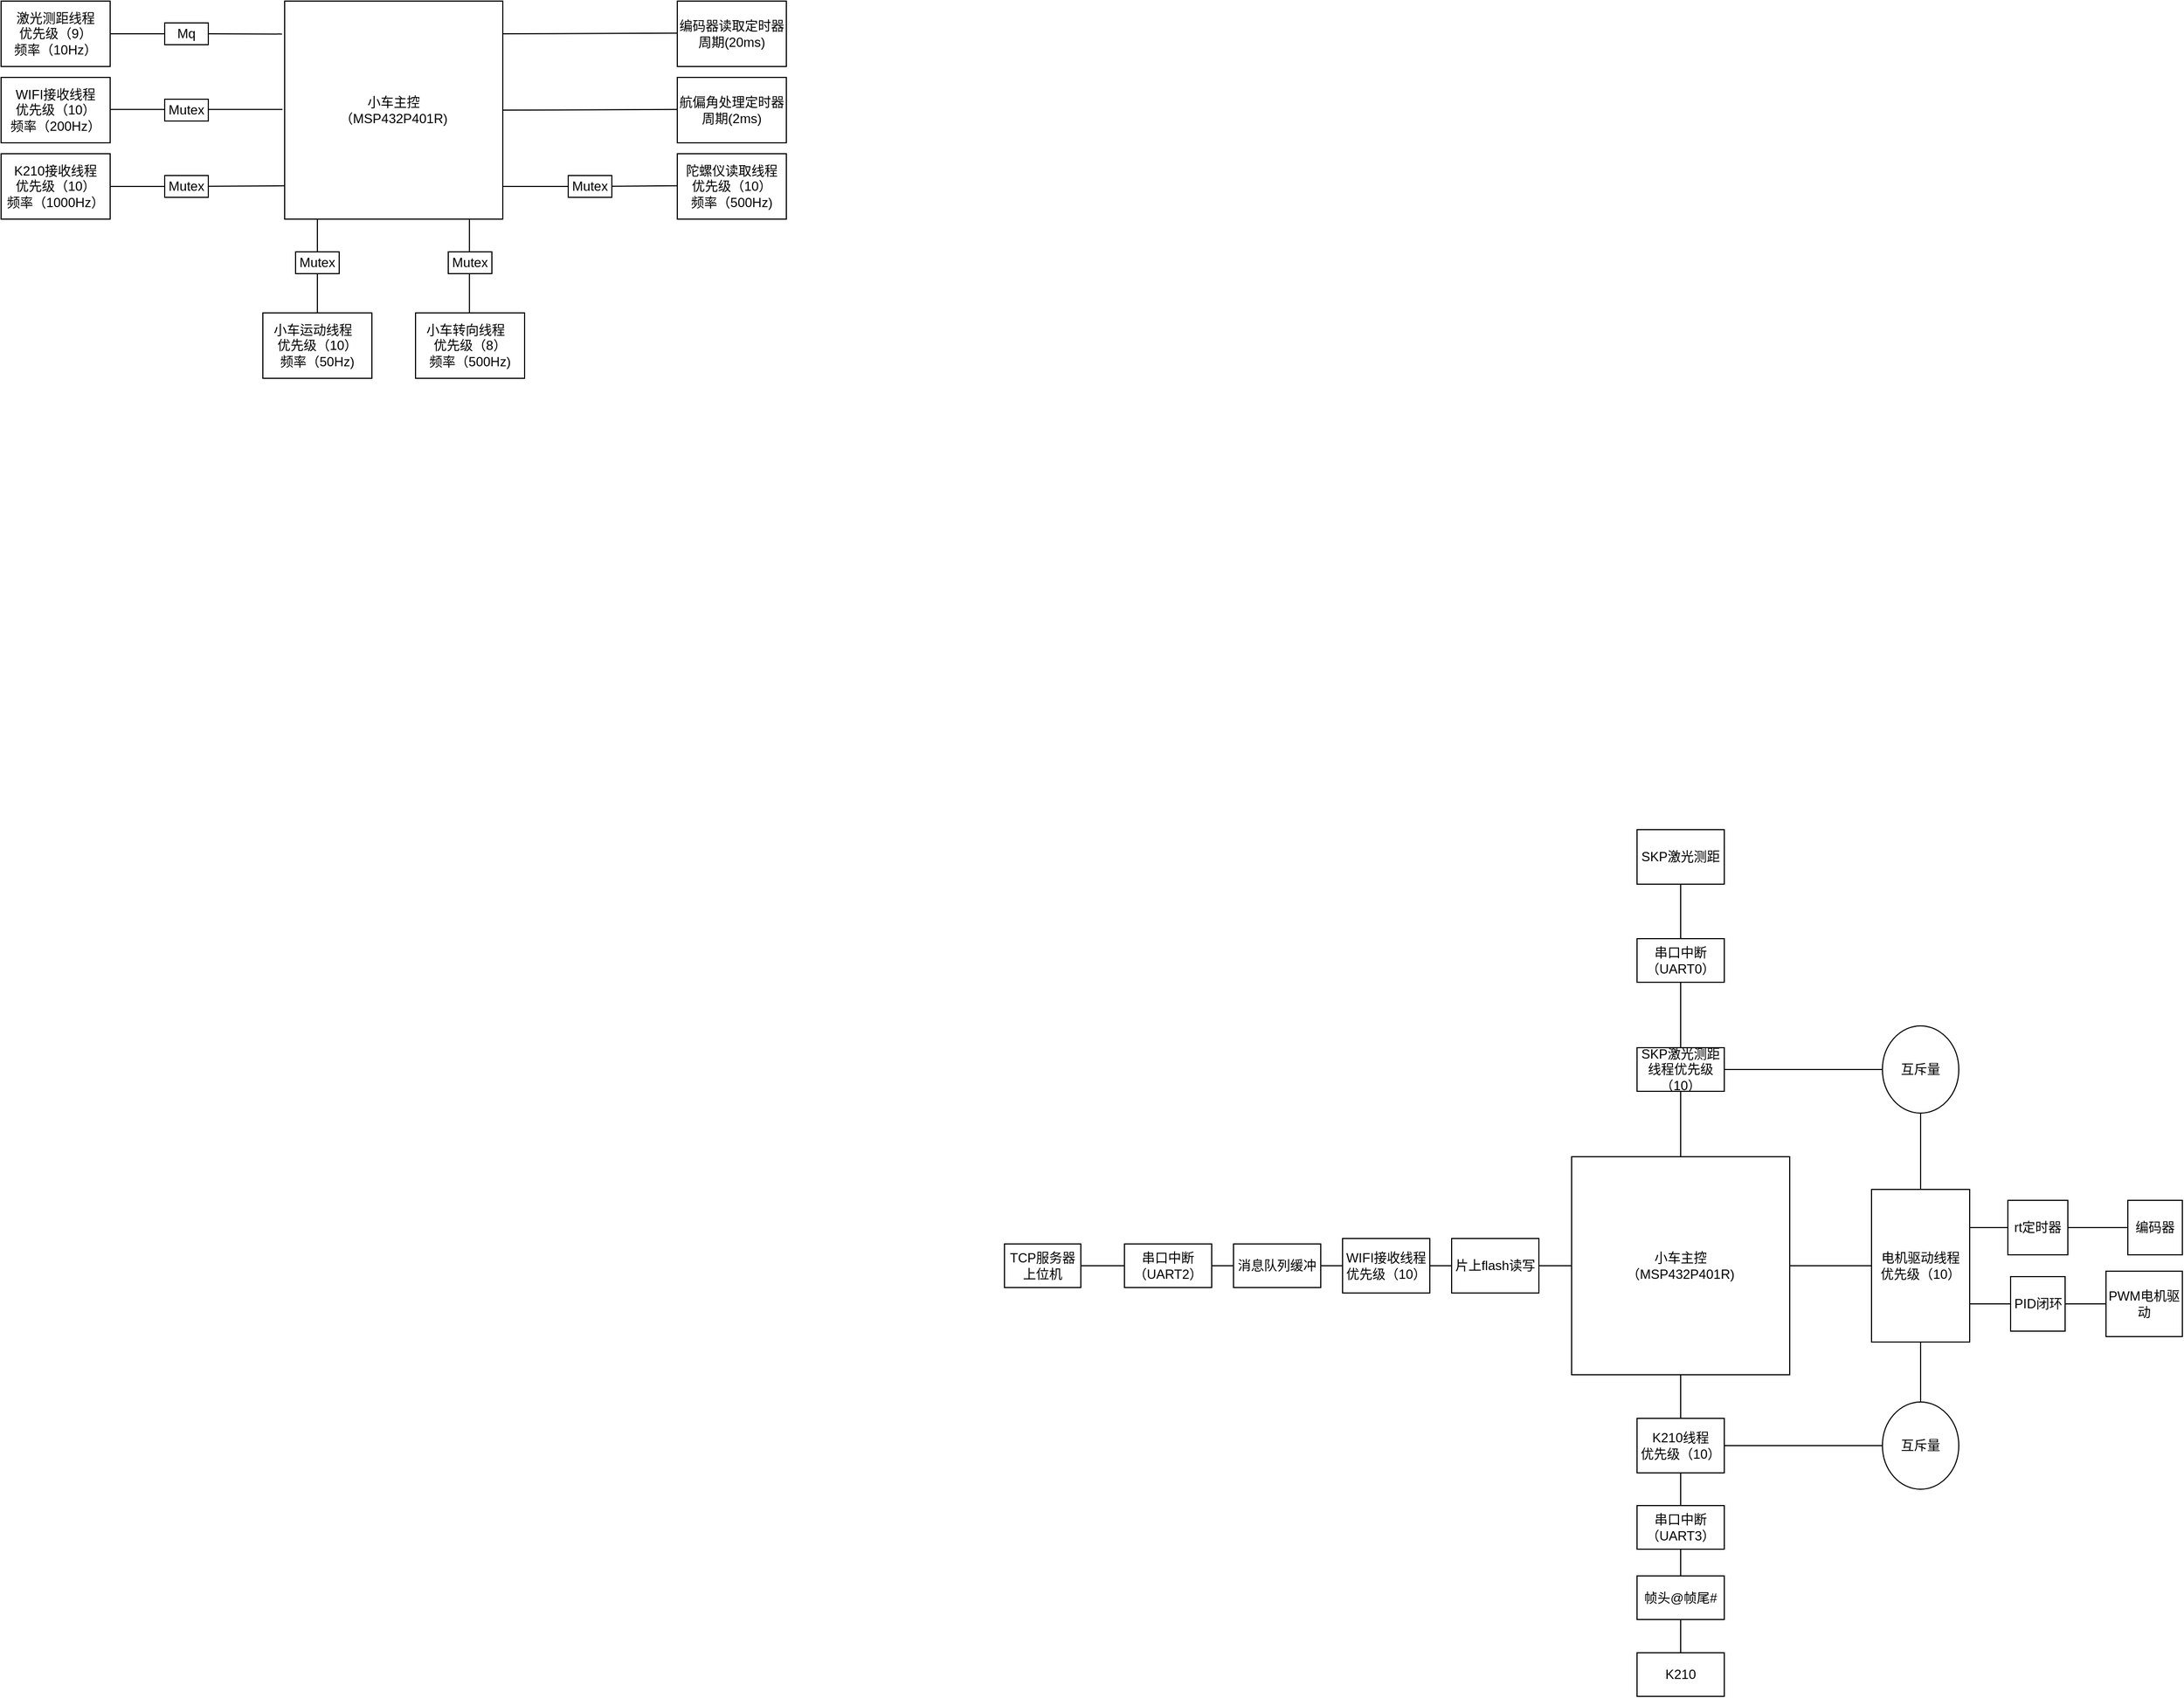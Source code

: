 <mxfile version="21.6.2" type="github">
  <diagram name="第 1 页" id="0d6a2WRIjfuJbXA5-QqL">
    <mxGraphModel dx="2608" dy="1785" grid="1" gridSize="10" guides="1" tooltips="1" connect="1" arrows="1" fold="1" page="1" pageScale="1" pageWidth="827" pageHeight="1169" math="0" shadow="0">
      <root>
        <mxCell id="0" />
        <mxCell id="1" parent="0" />
        <mxCell id="jQA3WTR6vjnxbKBaBSNO-1" value="小车主控&lt;br&gt;（MSP432P401R)" style="whiteSpace=wrap;html=1;aspect=fixed;" parent="1" vertex="1">
          <mxGeometry x="260" y="160" width="200" height="200" as="geometry" />
        </mxCell>
        <mxCell id="jQA3WTR6vjnxbKBaBSNO-9" value="K210线程&lt;br&gt;优先级（10）" style="rounded=0;whiteSpace=wrap;html=1;" parent="1" vertex="1">
          <mxGeometry x="320" y="400" width="80" height="50" as="geometry" />
        </mxCell>
        <mxCell id="jQA3WTR6vjnxbKBaBSNO-10" value="WIFI接收线程&lt;br&gt;优先级（10）" style="rounded=0;whiteSpace=wrap;html=1;" parent="1" vertex="1">
          <mxGeometry x="50" y="235" width="80" height="50" as="geometry" />
        </mxCell>
        <mxCell id="jQA3WTR6vjnxbKBaBSNO-11" value="SKP激光测距" style="rounded=0;whiteSpace=wrap;html=1;" parent="1" vertex="1">
          <mxGeometry x="320" y="-140" width="80" height="50" as="geometry" />
        </mxCell>
        <mxCell id="jQA3WTR6vjnxbKBaBSNO-17" value="电机驱动线程&lt;br&gt;优先级（10）" style="rounded=0;whiteSpace=wrap;html=1;direction=south;" parent="1" vertex="1">
          <mxGeometry x="535" y="190" width="90" height="140" as="geometry" />
        </mxCell>
        <mxCell id="jQA3WTR6vjnxbKBaBSNO-19" value="编码器" style="rounded=0;whiteSpace=wrap;html=1;direction=south;" parent="1" vertex="1">
          <mxGeometry x="770" y="200" width="50" height="50" as="geometry" />
        </mxCell>
        <mxCell id="jQA3WTR6vjnxbKBaBSNO-20" value="PID闭环" style="rounded=0;whiteSpace=wrap;html=1;direction=south;" parent="1" vertex="1">
          <mxGeometry x="662.5" y="270" width="50" height="50" as="geometry" />
        </mxCell>
        <mxCell id="MLiWWHoeJHPschGG-X9B-7" value="K210" style="rounded=0;whiteSpace=wrap;html=1;direction=west;" parent="1" vertex="1">
          <mxGeometry x="320" y="615" width="80" height="40" as="geometry" />
        </mxCell>
        <mxCell id="MLiWWHoeJHPschGG-X9B-9" value="帧头@帧尾#" style="rounded=0;whiteSpace=wrap;html=1;" parent="1" vertex="1">
          <mxGeometry x="320" y="544.5" width="80" height="40" as="geometry" />
        </mxCell>
        <mxCell id="MLiWWHoeJHPschGG-X9B-13" value="串口中断（UART3）" style="rounded=0;whiteSpace=wrap;html=1;" parent="1" vertex="1">
          <mxGeometry x="320" y="480" width="80" height="40" as="geometry" />
        </mxCell>
        <mxCell id="MLiWWHoeJHPschGG-X9B-22" value="串口中断（UART0）" style="rounded=0;whiteSpace=wrap;html=1;" parent="1" vertex="1">
          <mxGeometry x="320" y="-40" width="80" height="40" as="geometry" />
        </mxCell>
        <mxCell id="MLiWWHoeJHPschGG-X9B-24" value="SKP激光测距线程优先级（10）" style="whiteSpace=wrap;html=1;rounded=0;" parent="1" vertex="1">
          <mxGeometry x="320" y="60" width="80" height="40" as="geometry" />
        </mxCell>
        <mxCell id="MLiWWHoeJHPschGG-X9B-31" value="rt定时器" style="whiteSpace=wrap;html=1;rounded=0;" parent="1" vertex="1">
          <mxGeometry x="660" y="200" width="55" height="50" as="geometry" />
        </mxCell>
        <mxCell id="MLiWWHoeJHPschGG-X9B-41" value="PWM电机驱动" style="whiteSpace=wrap;html=1;rounded=0;" parent="1" vertex="1">
          <mxGeometry x="750" y="265" width="70" height="60" as="geometry" />
        </mxCell>
        <mxCell id="fWvlPgxzuN-Frnpg35jD-2" value="消息队列缓冲" style="whiteSpace=wrap;html=1;rounded=0;" parent="1" vertex="1">
          <mxGeometry x="-50" y="240" width="80" height="40" as="geometry" />
        </mxCell>
        <mxCell id="fWvlPgxzuN-Frnpg35jD-7" value="串口中断（UART2）" style="rounded=0;whiteSpace=wrap;html=1;" parent="1" vertex="1">
          <mxGeometry x="-150" y="240" width="80" height="40" as="geometry" />
        </mxCell>
        <mxCell id="fWvlPgxzuN-Frnpg35jD-10" value="TCP服务器上位机" style="rounded=0;whiteSpace=wrap;html=1;" parent="1" vertex="1">
          <mxGeometry x="-260" y="240" width="70" height="40" as="geometry" />
        </mxCell>
        <mxCell id="fWvlPgxzuN-Frnpg35jD-11" value="" style="endArrow=none;html=1;rounded=0;exitX=1;exitY=0.5;exitDx=0;exitDy=0;entryX=0;entryY=0.5;entryDx=0;entryDy=0;" parent="1" source="fWvlPgxzuN-Frnpg35jD-10" target="fWvlPgxzuN-Frnpg35jD-7" edge="1">
          <mxGeometry width="50" height="50" relative="1" as="geometry">
            <mxPoint x="50" y="440" as="sourcePoint" />
            <mxPoint x="100" y="390" as="targetPoint" />
          </mxGeometry>
        </mxCell>
        <mxCell id="fWvlPgxzuN-Frnpg35jD-12" value="" style="endArrow=none;html=1;rounded=0;exitX=1;exitY=0.5;exitDx=0;exitDy=0;entryX=0;entryY=0.5;entryDx=0;entryDy=0;" parent="1" source="fWvlPgxzuN-Frnpg35jD-7" target="fWvlPgxzuN-Frnpg35jD-2" edge="1">
          <mxGeometry width="50" height="50" relative="1" as="geometry">
            <mxPoint x="50" y="440" as="sourcePoint" />
            <mxPoint x="100" y="390" as="targetPoint" />
          </mxGeometry>
        </mxCell>
        <mxCell id="fWvlPgxzuN-Frnpg35jD-13" value="" style="endArrow=none;html=1;rounded=0;exitX=1;exitY=0.5;exitDx=0;exitDy=0;entryX=0;entryY=0.5;entryDx=0;entryDy=0;" parent="1" source="fWvlPgxzuN-Frnpg35jD-2" target="jQA3WTR6vjnxbKBaBSNO-10" edge="1">
          <mxGeometry width="50" height="50" relative="1" as="geometry">
            <mxPoint x="70" y="300" as="sourcePoint" />
            <mxPoint x="120" y="250" as="targetPoint" />
          </mxGeometry>
        </mxCell>
        <mxCell id="fWvlPgxzuN-Frnpg35jD-15" value="" style="endArrow=none;html=1;rounded=0;entryX=0.5;entryY=1;entryDx=0;entryDy=0;exitX=0.5;exitY=0;exitDx=0;exitDy=0;" parent="1" source="jQA3WTR6vjnxbKBaBSNO-9" target="jQA3WTR6vjnxbKBaBSNO-1" edge="1">
          <mxGeometry width="50" height="50" relative="1" as="geometry">
            <mxPoint x="210" y="490" as="sourcePoint" />
            <mxPoint x="260" y="440" as="targetPoint" />
          </mxGeometry>
        </mxCell>
        <mxCell id="fWvlPgxzuN-Frnpg35jD-16" value="" style="endArrow=none;html=1;rounded=0;exitX=0.5;exitY=0;exitDx=0;exitDy=0;entryX=0.5;entryY=1;entryDx=0;entryDy=0;" parent="1" source="MLiWWHoeJHPschGG-X9B-13" target="jQA3WTR6vjnxbKBaBSNO-9" edge="1">
          <mxGeometry width="50" height="50" relative="1" as="geometry">
            <mxPoint x="30" y="430" as="sourcePoint" />
            <mxPoint x="80" y="380" as="targetPoint" />
          </mxGeometry>
        </mxCell>
        <mxCell id="fWvlPgxzuN-Frnpg35jD-17" value="" style="endArrow=none;html=1;rounded=0;exitX=0.5;exitY=0;exitDx=0;exitDy=0;entryX=0.5;entryY=1;entryDx=0;entryDy=0;" parent="1" source="MLiWWHoeJHPschGG-X9B-9" target="MLiWWHoeJHPschGG-X9B-13" edge="1">
          <mxGeometry width="50" height="50" relative="1" as="geometry">
            <mxPoint x="250" y="540" as="sourcePoint" />
            <mxPoint x="300" y="490" as="targetPoint" />
          </mxGeometry>
        </mxCell>
        <mxCell id="fWvlPgxzuN-Frnpg35jD-18" value="" style="endArrow=none;html=1;rounded=0;exitX=0.5;exitY=1;exitDx=0;exitDy=0;entryX=0.5;entryY=1;entryDx=0;entryDy=0;" parent="1" source="MLiWWHoeJHPschGG-X9B-7" target="MLiWWHoeJHPschGG-X9B-9" edge="1">
          <mxGeometry width="50" height="50" relative="1" as="geometry">
            <mxPoint x="250" y="540" as="sourcePoint" />
            <mxPoint x="300" y="490" as="targetPoint" />
          </mxGeometry>
        </mxCell>
        <mxCell id="fWvlPgxzuN-Frnpg35jD-19" value="" style="endArrow=none;html=1;rounded=0;exitX=0.5;exitY=1;exitDx=0;exitDy=0;entryX=1;entryY=0.5;entryDx=0;entryDy=0;" parent="1" source="jQA3WTR6vjnxbKBaBSNO-17" target="jQA3WTR6vjnxbKBaBSNO-1" edge="1">
          <mxGeometry width="50" height="50" relative="1" as="geometry">
            <mxPoint x="410" y="330" as="sourcePoint" />
            <mxPoint x="460" y="280" as="targetPoint" />
          </mxGeometry>
        </mxCell>
        <mxCell id="fWvlPgxzuN-Frnpg35jD-20" value="" style="endArrow=none;html=1;rounded=0;exitX=0.5;exitY=1;exitDx=0;exitDy=0;entryX=0.75;entryY=0;entryDx=0;entryDy=0;" parent="1" source="jQA3WTR6vjnxbKBaBSNO-20" target="jQA3WTR6vjnxbKBaBSNO-17" edge="1">
          <mxGeometry width="50" height="50" relative="1" as="geometry">
            <mxPoint x="410" y="330" as="sourcePoint" />
            <mxPoint x="640" y="300" as="targetPoint" />
          </mxGeometry>
        </mxCell>
        <mxCell id="fWvlPgxzuN-Frnpg35jD-21" value="" style="endArrow=none;html=1;rounded=0;exitX=0;exitY=0.5;exitDx=0;exitDy=0;entryX=0.5;entryY=0;entryDx=0;entryDy=0;" parent="1" source="MLiWWHoeJHPschGG-X9B-41" target="jQA3WTR6vjnxbKBaBSNO-20" edge="1">
          <mxGeometry width="50" height="50" relative="1" as="geometry">
            <mxPoint x="410" y="330" as="sourcePoint" />
            <mxPoint x="460" y="280" as="targetPoint" />
          </mxGeometry>
        </mxCell>
        <mxCell id="fWvlPgxzuN-Frnpg35jD-22" value="" style="endArrow=none;html=1;rounded=0;exitX=0.5;exitY=0;exitDx=0;exitDy=0;entryX=0.5;entryY=1;entryDx=0;entryDy=0;" parent="1" source="jQA3WTR6vjnxbKBaBSNO-1" target="MLiWWHoeJHPschGG-X9B-24" edge="1">
          <mxGeometry width="50" height="50" relative="1" as="geometry">
            <mxPoint x="550" y="250" as="sourcePoint" />
            <mxPoint x="600" y="200" as="targetPoint" />
          </mxGeometry>
        </mxCell>
        <mxCell id="fWvlPgxzuN-Frnpg35jD-23" value="" style="endArrow=none;html=1;rounded=0;exitX=0.5;exitY=0;exitDx=0;exitDy=0;entryX=0.5;entryY=1;entryDx=0;entryDy=0;" parent="1" source="MLiWWHoeJHPschGG-X9B-24" target="MLiWWHoeJHPschGG-X9B-22" edge="1">
          <mxGeometry width="50" height="50" relative="1" as="geometry">
            <mxPoint x="550" y="250" as="sourcePoint" />
            <mxPoint x="600" y="200" as="targetPoint" />
          </mxGeometry>
        </mxCell>
        <mxCell id="fWvlPgxzuN-Frnpg35jD-24" value="" style="endArrow=none;html=1;rounded=0;exitX=0.5;exitY=0;exitDx=0;exitDy=0;entryX=0.5;entryY=1;entryDx=0;entryDy=0;" parent="1" source="MLiWWHoeJHPschGG-X9B-22" target="jQA3WTR6vjnxbKBaBSNO-11" edge="1">
          <mxGeometry width="50" height="50" relative="1" as="geometry">
            <mxPoint x="540" y="120" as="sourcePoint" />
            <mxPoint x="590" y="70" as="targetPoint" />
          </mxGeometry>
        </mxCell>
        <mxCell id="fWvlPgxzuN-Frnpg35jD-25" value="" style="endArrow=none;html=1;rounded=0;exitX=1;exitY=0.5;exitDx=0;exitDy=0;" parent="1" source="MLiWWHoeJHPschGG-X9B-24" target="fWvlPgxzuN-Frnpg35jD-34" edge="1">
          <mxGeometry width="50" height="50" relative="1" as="geometry">
            <mxPoint x="460" y="190" as="sourcePoint" />
            <mxPoint x="540" y="80" as="targetPoint" />
          </mxGeometry>
        </mxCell>
        <mxCell id="fWvlPgxzuN-Frnpg35jD-29" value="" style="endArrow=none;html=1;rounded=0;exitX=0.25;exitY=0;exitDx=0;exitDy=0;entryX=0;entryY=0.5;entryDx=0;entryDy=0;" parent="1" source="jQA3WTR6vjnxbKBaBSNO-17" target="MLiWWHoeJHPschGG-X9B-31" edge="1">
          <mxGeometry width="50" height="50" relative="1" as="geometry">
            <mxPoint x="620" y="110" as="sourcePoint" />
            <mxPoint x="690" as="targetPoint" />
          </mxGeometry>
        </mxCell>
        <mxCell id="fWvlPgxzuN-Frnpg35jD-30" value="" style="endArrow=none;html=1;rounded=0;entryX=0.5;entryY=1;entryDx=0;entryDy=0;exitX=1;exitY=0.5;exitDx=0;exitDy=0;" parent="1" source="MLiWWHoeJHPschGG-X9B-31" target="jQA3WTR6vjnxbKBaBSNO-19" edge="1">
          <mxGeometry width="50" height="50" relative="1" as="geometry">
            <mxPoint x="460" y="190" as="sourcePoint" />
            <mxPoint x="510" y="140" as="targetPoint" />
          </mxGeometry>
        </mxCell>
        <mxCell id="fWvlPgxzuN-Frnpg35jD-34" value="互斥量" style="ellipse;whiteSpace=wrap;html=1;" parent="1" vertex="1">
          <mxGeometry x="545" y="40" width="70" height="80" as="geometry" />
        </mxCell>
        <mxCell id="fWvlPgxzuN-Frnpg35jD-35" value="" style="endArrow=none;html=1;rounded=0;entryX=0.5;entryY=1;entryDx=0;entryDy=0;exitX=0;exitY=0.5;exitDx=0;exitDy=0;" parent="1" source="jQA3WTR6vjnxbKBaBSNO-17" target="fWvlPgxzuN-Frnpg35jD-34" edge="1">
          <mxGeometry width="50" height="50" relative="1" as="geometry">
            <mxPoint x="550" y="370" as="sourcePoint" />
            <mxPoint x="600" y="320" as="targetPoint" />
          </mxGeometry>
        </mxCell>
        <mxCell id="fWvlPgxzuN-Frnpg35jD-36" value="互斥量" style="ellipse;whiteSpace=wrap;html=1;" parent="1" vertex="1">
          <mxGeometry x="545" y="385" width="70" height="80" as="geometry" />
        </mxCell>
        <mxCell id="fWvlPgxzuN-Frnpg35jD-37" value="" style="endArrow=none;html=1;rounded=0;exitX=1;exitY=0.5;exitDx=0;exitDy=0;entryX=0;entryY=0.5;entryDx=0;entryDy=0;" parent="1" source="jQA3WTR6vjnxbKBaBSNO-9" target="fWvlPgxzuN-Frnpg35jD-36" edge="1">
          <mxGeometry width="50" height="50" relative="1" as="geometry">
            <mxPoint x="530" y="400" as="sourcePoint" />
            <mxPoint x="580" y="350" as="targetPoint" />
          </mxGeometry>
        </mxCell>
        <mxCell id="fWvlPgxzuN-Frnpg35jD-38" value="" style="endArrow=none;html=1;rounded=0;entryX=1;entryY=0.5;entryDx=0;entryDy=0;exitX=0.5;exitY=0;exitDx=0;exitDy=0;" parent="1" source="fWvlPgxzuN-Frnpg35jD-36" target="jQA3WTR6vjnxbKBaBSNO-17" edge="1">
          <mxGeometry width="50" height="50" relative="1" as="geometry">
            <mxPoint x="535" y="380" as="sourcePoint" />
            <mxPoint x="580" y="350" as="targetPoint" />
          </mxGeometry>
        </mxCell>
        <mxCell id="fWvlPgxzuN-Frnpg35jD-39" value="片上flash读写" style="rounded=0;whiteSpace=wrap;html=1;" parent="1" vertex="1">
          <mxGeometry x="150" y="235" width="80" height="50" as="geometry" />
        </mxCell>
        <mxCell id="fWvlPgxzuN-Frnpg35jD-40" value="" style="endArrow=none;html=1;rounded=0;exitX=0;exitY=0.5;exitDx=0;exitDy=0;entryX=1;entryY=0.5;entryDx=0;entryDy=0;" parent="1" source="fWvlPgxzuN-Frnpg35jD-39" target="jQA3WTR6vjnxbKBaBSNO-10" edge="1">
          <mxGeometry width="50" height="50" relative="1" as="geometry">
            <mxPoint x="80" y="290" as="sourcePoint" />
            <mxPoint x="130" y="240" as="targetPoint" />
          </mxGeometry>
        </mxCell>
        <mxCell id="fWvlPgxzuN-Frnpg35jD-41" value="" style="endArrow=none;html=1;rounded=0;entryX=0;entryY=0.5;entryDx=0;entryDy=0;exitX=1;exitY=0.5;exitDx=0;exitDy=0;" parent="1" source="fWvlPgxzuN-Frnpg35jD-39" target="jQA3WTR6vjnxbKBaBSNO-1" edge="1">
          <mxGeometry width="50" height="50" relative="1" as="geometry">
            <mxPoint y="430" as="sourcePoint" />
            <mxPoint x="50" y="380" as="targetPoint" />
          </mxGeometry>
        </mxCell>
        <mxCell id="d_zr5b8aQEGZKt9G__c7-1" value="小车主控&lt;br&gt;（MSP432P401R)" style="whiteSpace=wrap;html=1;aspect=fixed;" vertex="1" parent="1">
          <mxGeometry x="-920" y="-900" width="200" height="200" as="geometry" />
        </mxCell>
        <mxCell id="d_zr5b8aQEGZKt9G__c7-3" value="K210接收线程&lt;br&gt;优先级（10）&lt;br style=&quot;border-color: var(--border-color);&quot;&gt;频率（1000Hz）" style="rounded=0;whiteSpace=wrap;html=1;" vertex="1" parent="1">
          <mxGeometry x="-1180" y="-760" width="100" height="60" as="geometry" />
        </mxCell>
        <mxCell id="d_zr5b8aQEGZKt9G__c7-4" value="小车运动线程&lt;span style=&quot;white-space: pre;&quot;&gt;&#x9;&lt;/span&gt;&lt;br&gt;优先级（10）&lt;br&gt;频率（50Hz)" style="rounded=0;whiteSpace=wrap;html=1;" vertex="1" parent="1">
          <mxGeometry x="-940" y="-614" width="100" height="60" as="geometry" />
        </mxCell>
        <mxCell id="d_zr5b8aQEGZKt9G__c7-6" value="WIFI接收线程&lt;br&gt;优先级（10）&lt;br&gt;频率（200Hz）" style="rounded=0;whiteSpace=wrap;html=1;" vertex="1" parent="1">
          <mxGeometry x="-1180" y="-830" width="100" height="60" as="geometry" />
        </mxCell>
        <mxCell id="d_zr5b8aQEGZKt9G__c7-9" value="陀螺仪读取线程&lt;br&gt;优先级（10）&lt;br style=&quot;border-color: var(--border-color);&quot;&gt;频率（500Hz)" style="rounded=0;whiteSpace=wrap;html=1;" vertex="1" parent="1">
          <mxGeometry x="-560" y="-760" width="100" height="60" as="geometry" />
        </mxCell>
        <mxCell id="d_zr5b8aQEGZKt9G__c7-10" value="激光测距线程&lt;br&gt;优先级（9）&lt;br style=&quot;border-color: var(--border-color);&quot;&gt;频率（10Hz）" style="rounded=0;whiteSpace=wrap;html=1;" vertex="1" parent="1">
          <mxGeometry x="-1180" y="-900" width="100" height="60" as="geometry" />
        </mxCell>
        <mxCell id="d_zr5b8aQEGZKt9G__c7-11" value="航偏角处理定时器&lt;br&gt;周期(2ms)" style="rounded=0;whiteSpace=wrap;html=1;" vertex="1" parent="1">
          <mxGeometry x="-560" y="-830" width="100" height="60" as="geometry" />
        </mxCell>
        <mxCell id="d_zr5b8aQEGZKt9G__c7-12" value="编码器读取定时器&lt;br&gt;周期(20ms)" style="rounded=0;whiteSpace=wrap;html=1;" vertex="1" parent="1">
          <mxGeometry x="-560" y="-900" width="100" height="60" as="geometry" />
        </mxCell>
        <mxCell id="d_zr5b8aQEGZKt9G__c7-14" value="小车转向线程&lt;span style=&quot;white-space: pre;&quot;&gt;&#x9;&lt;/span&gt;&lt;br&gt;优先级（8）&lt;br&gt;频率（500Hz)" style="rounded=0;whiteSpace=wrap;html=1;" vertex="1" parent="1">
          <mxGeometry x="-800" y="-614" width="100" height="60" as="geometry" />
        </mxCell>
        <mxCell id="d_zr5b8aQEGZKt9G__c7-15" value="" style="endArrow=none;html=1;rounded=0;exitX=1;exitY=0.5;exitDx=0;exitDy=0;entryX=-0.012;entryY=0.151;entryDx=0;entryDy=0;entryPerimeter=0;" edge="1" parent="1" source="d_zr5b8aQEGZKt9G__c7-24" target="d_zr5b8aQEGZKt9G__c7-1">
          <mxGeometry width="50" height="50" relative="1" as="geometry">
            <mxPoint x="-830" y="-650" as="sourcePoint" />
            <mxPoint x="-780" y="-700" as="targetPoint" />
          </mxGeometry>
        </mxCell>
        <mxCell id="d_zr5b8aQEGZKt9G__c7-16" value="" style="endArrow=none;html=1;rounded=0;exitX=1;exitY=0.5;exitDx=0;exitDy=0;entryX=-0.012;entryY=0.151;entryDx=0;entryDy=0;entryPerimeter=0;" edge="1" parent="1">
          <mxGeometry width="50" height="50" relative="1" as="geometry">
            <mxPoint x="-1080" y="-800.59" as="sourcePoint" />
            <mxPoint x="-922" y="-800.59" as="targetPoint" />
          </mxGeometry>
        </mxCell>
        <mxCell id="d_zr5b8aQEGZKt9G__c7-17" value="" style="endArrow=none;html=1;rounded=0;entryX=-0.012;entryY=0.151;entryDx=0;entryDy=0;entryPerimeter=0;" edge="1" parent="1" source="d_zr5b8aQEGZKt9G__c7-26">
          <mxGeometry width="50" height="50" relative="1" as="geometry">
            <mxPoint x="-1080" y="-730" as="sourcePoint" />
            <mxPoint x="-920" y="-730.59" as="targetPoint" />
          </mxGeometry>
        </mxCell>
        <mxCell id="d_zr5b8aQEGZKt9G__c7-18" value="" style="endArrow=none;html=1;rounded=0;exitX=0.5;exitY=0;exitDx=0;exitDy=0;" edge="1" parent="1" source="d_zr5b8aQEGZKt9G__c7-27">
          <mxGeometry width="50" height="50" relative="1" as="geometry">
            <mxPoint x="-830" y="-650" as="sourcePoint" />
            <mxPoint x="-890" y="-700" as="targetPoint" />
          </mxGeometry>
        </mxCell>
        <mxCell id="d_zr5b8aQEGZKt9G__c7-19" value="" style="endArrow=none;html=1;rounded=0;exitX=0.5;exitY=0;exitDx=0;exitDy=0;" edge="1" parent="1" source="d_zr5b8aQEGZKt9G__c7-28">
          <mxGeometry width="50" height="50" relative="1" as="geometry">
            <mxPoint x="-750.59" y="-614" as="sourcePoint" />
            <mxPoint x="-750.59" y="-700" as="targetPoint" />
            <Array as="points">
              <mxPoint x="-750.59" y="-670" />
            </Array>
          </mxGeometry>
        </mxCell>
        <mxCell id="d_zr5b8aQEGZKt9G__c7-21" value="" style="endArrow=none;html=1;rounded=0;entryX=-0.012;entryY=0.151;entryDx=0;entryDy=0;entryPerimeter=0;" edge="1" parent="1" source="d_zr5b8aQEGZKt9G__c7-29">
          <mxGeometry width="50" height="50" relative="1" as="geometry">
            <mxPoint x="-720" y="-730" as="sourcePoint" />
            <mxPoint x="-560" y="-730.59" as="targetPoint" />
          </mxGeometry>
        </mxCell>
        <mxCell id="d_zr5b8aQEGZKt9G__c7-22" value="" style="endArrow=none;html=1;rounded=0;entryX=-0.012;entryY=0.151;entryDx=0;entryDy=0;entryPerimeter=0;" edge="1" parent="1">
          <mxGeometry width="50" height="50" relative="1" as="geometry">
            <mxPoint x="-720" y="-800" as="sourcePoint" />
            <mxPoint x="-560" y="-800.59" as="targetPoint" />
          </mxGeometry>
        </mxCell>
        <mxCell id="d_zr5b8aQEGZKt9G__c7-23" value="" style="endArrow=none;html=1;rounded=0;entryX=-0.012;entryY=0.151;entryDx=0;entryDy=0;entryPerimeter=0;" edge="1" parent="1">
          <mxGeometry width="50" height="50" relative="1" as="geometry">
            <mxPoint x="-720" y="-870" as="sourcePoint" />
            <mxPoint x="-560" y="-870.59" as="targetPoint" />
          </mxGeometry>
        </mxCell>
        <mxCell id="d_zr5b8aQEGZKt9G__c7-25" value="Mutex" style="rounded=0;whiteSpace=wrap;html=1;" vertex="1" parent="1">
          <mxGeometry x="-1030" y="-810" width="40" height="20" as="geometry" />
        </mxCell>
        <mxCell id="d_zr5b8aQEGZKt9G__c7-30" value="" style="endArrow=none;html=1;rounded=0;exitX=0.5;exitY=0;exitDx=0;exitDy=0;" edge="1" parent="1" source="d_zr5b8aQEGZKt9G__c7-4" target="d_zr5b8aQEGZKt9G__c7-27">
          <mxGeometry width="50" height="50" relative="1" as="geometry">
            <mxPoint x="-890" y="-614" as="sourcePoint" />
            <mxPoint x="-890" y="-700" as="targetPoint" />
          </mxGeometry>
        </mxCell>
        <mxCell id="d_zr5b8aQEGZKt9G__c7-27" value="Mutex" style="rounded=0;whiteSpace=wrap;html=1;direction=west;" vertex="1" parent="1">
          <mxGeometry x="-910" y="-670" width="40" height="20" as="geometry" />
        </mxCell>
        <mxCell id="d_zr5b8aQEGZKt9G__c7-28" value="Mutex" style="rounded=0;whiteSpace=wrap;html=1;direction=west;" vertex="1" parent="1">
          <mxGeometry x="-770" y="-670" width="40" height="20" as="geometry" />
        </mxCell>
        <mxCell id="d_zr5b8aQEGZKt9G__c7-33" value="" style="endArrow=none;html=1;rounded=0;entryX=0;entryY=0.5;entryDx=0;entryDy=0;" edge="1" parent="1" target="d_zr5b8aQEGZKt9G__c7-26">
          <mxGeometry width="50" height="50" relative="1" as="geometry">
            <mxPoint x="-1080" y="-730" as="sourcePoint" />
            <mxPoint x="-920" y="-730.59" as="targetPoint" />
          </mxGeometry>
        </mxCell>
        <mxCell id="d_zr5b8aQEGZKt9G__c7-26" value="Mutex" style="rounded=0;whiteSpace=wrap;html=1;" vertex="1" parent="1">
          <mxGeometry x="-1030" y="-740" width="40" height="20" as="geometry" />
        </mxCell>
        <mxCell id="d_zr5b8aQEGZKt9G__c7-34" value="" style="endArrow=none;html=1;rounded=0;exitX=1;exitY=0.5;exitDx=0;exitDy=0;entryX=0;entryY=0.5;entryDx=0;entryDy=0;" edge="1" parent="1" source="d_zr5b8aQEGZKt9G__c7-10" target="d_zr5b8aQEGZKt9G__c7-24">
          <mxGeometry width="50" height="50" relative="1" as="geometry">
            <mxPoint x="-1080" y="-870" as="sourcePoint" />
            <mxPoint x="-922" y="-870" as="targetPoint" />
          </mxGeometry>
        </mxCell>
        <mxCell id="d_zr5b8aQEGZKt9G__c7-24" value="Mq" style="rounded=0;whiteSpace=wrap;html=1;" vertex="1" parent="1">
          <mxGeometry x="-1030" y="-880" width="40" height="20" as="geometry" />
        </mxCell>
        <mxCell id="d_zr5b8aQEGZKt9G__c7-35" value="" style="endArrow=none;html=1;rounded=0;entryX=0;entryY=0.5;entryDx=0;entryDy=0;" edge="1" parent="1" target="d_zr5b8aQEGZKt9G__c7-29">
          <mxGeometry width="50" height="50" relative="1" as="geometry">
            <mxPoint x="-720" y="-730" as="sourcePoint" />
            <mxPoint x="-560" y="-730.59" as="targetPoint" />
          </mxGeometry>
        </mxCell>
        <mxCell id="d_zr5b8aQEGZKt9G__c7-29" value="Mutex" style="rounded=0;whiteSpace=wrap;html=1;" vertex="1" parent="1">
          <mxGeometry x="-660" y="-740" width="40" height="20" as="geometry" />
        </mxCell>
        <mxCell id="d_zr5b8aQEGZKt9G__c7-37" value="" style="endArrow=none;html=1;rounded=0;exitX=0.5;exitY=0;exitDx=0;exitDy=0;" edge="1" parent="1">
          <mxGeometry width="50" height="50" relative="1" as="geometry">
            <mxPoint x="-750.59" y="-614" as="sourcePoint" />
            <mxPoint x="-750.59" y="-650" as="targetPoint" />
            <Array as="points">
              <mxPoint x="-750.59" y="-640" />
            </Array>
          </mxGeometry>
        </mxCell>
      </root>
    </mxGraphModel>
  </diagram>
</mxfile>
